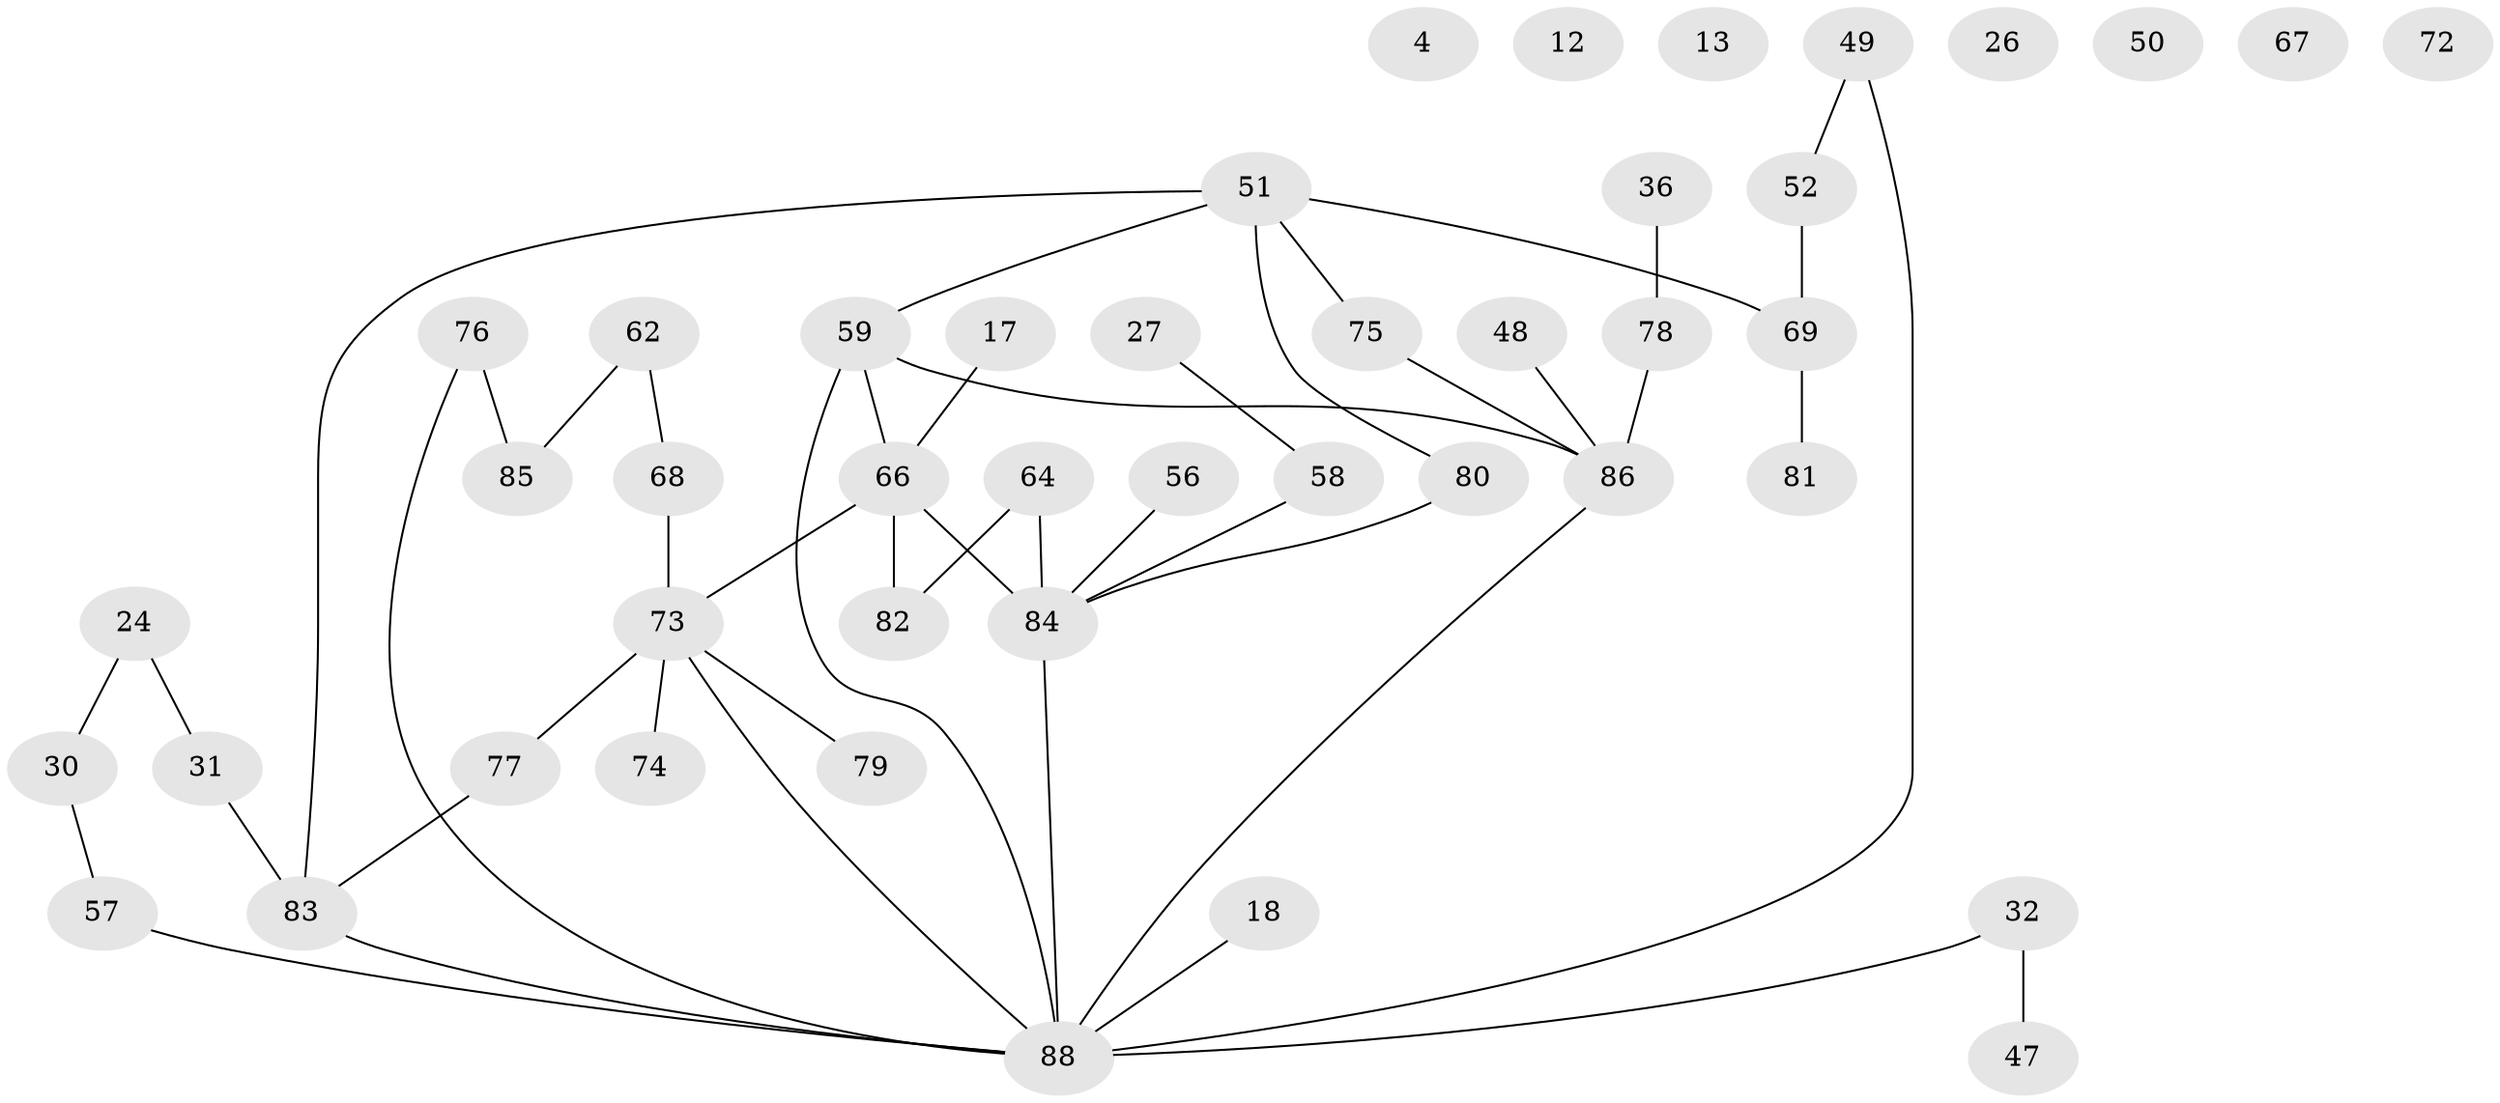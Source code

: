 // original degree distribution, {1: 0.20454545454545456, 2: 0.38636363636363635, 0: 0.07954545454545454, 3: 0.17045454545454544, 4: 0.10227272727272728, 5: 0.056818181818181816}
// Generated by graph-tools (version 1.1) at 2025/40/03/09/25 04:40:27]
// undirected, 44 vertices, 47 edges
graph export_dot {
graph [start="1"]
  node [color=gray90,style=filled];
  4;
  12;
  13;
  17;
  18;
  24;
  26;
  27;
  30;
  31;
  32;
  36;
  47;
  48;
  49 [super="+43"];
  50;
  51 [super="+37"];
  52;
  56;
  57;
  58;
  59 [super="+5+3"];
  62;
  64;
  66 [super="+20+23"];
  67;
  68;
  69 [super="+2+38+54"];
  72;
  73 [super="+25+44+39+16+71+35"];
  74;
  75;
  76;
  77 [super="+22+55"];
  78;
  79;
  80 [super="+33"];
  81;
  82 [super="+14+11+29"];
  83 [super="+65+46"];
  84 [super="+60+61"];
  85;
  86 [super="+21+8+34"];
  88 [super="+70+53+63+87"];
  17 -- 66;
  18 -- 88;
  24 -- 30;
  24 -- 31;
  27 -- 58;
  30 -- 57;
  31 -- 83;
  32 -- 47;
  32 -- 88;
  36 -- 78;
  48 -- 86;
  49 -- 52;
  49 -- 88;
  51 -- 75;
  51 -- 80;
  51 -- 83;
  51 -- 59;
  51 -- 69;
  52 -- 69;
  56 -- 84;
  57 -- 88;
  58 -- 84;
  59 -- 66;
  59 -- 86;
  59 -- 88;
  62 -- 68;
  62 -- 85;
  64 -- 82;
  64 -- 84;
  66 -- 82 [weight=2];
  66 -- 84 [weight=3];
  66 -- 73;
  68 -- 73;
  69 -- 81;
  73 -- 74;
  73 -- 77;
  73 -- 79;
  73 -- 88;
  75 -- 86;
  76 -- 85;
  76 -- 88;
  77 -- 83 [weight=2];
  78 -- 86;
  80 -- 84;
  83 -- 88;
  84 -- 88 [weight=2];
  86 -- 88;
}
